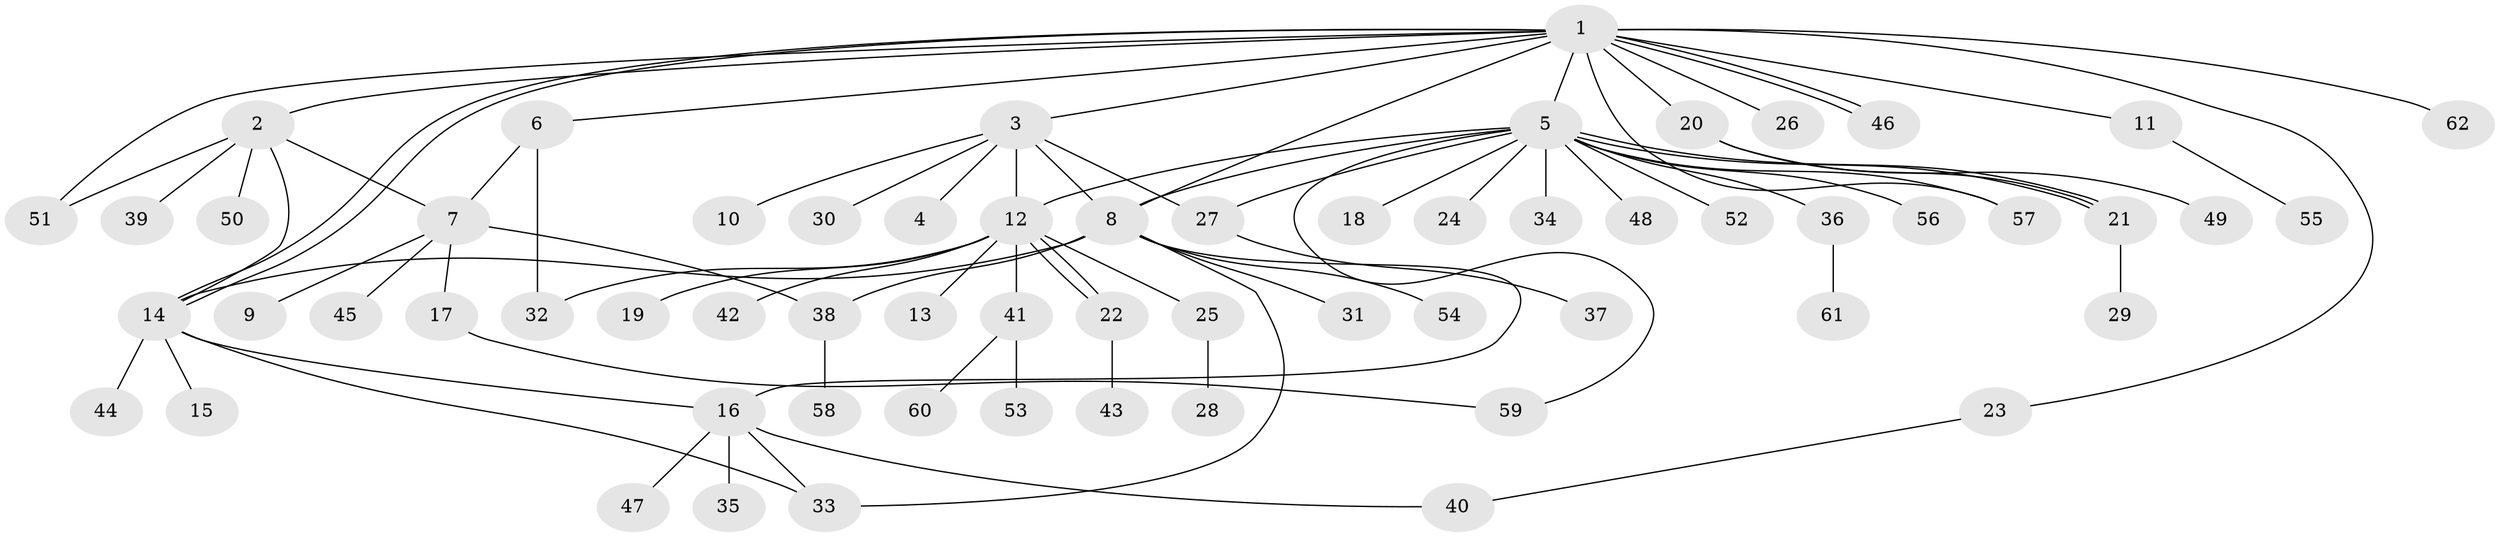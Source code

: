 // coarse degree distribution, {14: 0.020833333333333332, 5: 0.041666666666666664, 6: 0.041666666666666664, 1: 0.6041666666666666, 15: 0.020833333333333332, 3: 0.08333333333333333, 9: 0.020833333333333332, 10: 0.020833333333333332, 7: 0.020833333333333332, 2: 0.125}
// Generated by graph-tools (version 1.1) at 2025/51/02/27/25 19:51:54]
// undirected, 62 vertices, 82 edges
graph export_dot {
graph [start="1"]
  node [color=gray90,style=filled];
  1;
  2;
  3;
  4;
  5;
  6;
  7;
  8;
  9;
  10;
  11;
  12;
  13;
  14;
  15;
  16;
  17;
  18;
  19;
  20;
  21;
  22;
  23;
  24;
  25;
  26;
  27;
  28;
  29;
  30;
  31;
  32;
  33;
  34;
  35;
  36;
  37;
  38;
  39;
  40;
  41;
  42;
  43;
  44;
  45;
  46;
  47;
  48;
  49;
  50;
  51;
  52;
  53;
  54;
  55;
  56;
  57;
  58;
  59;
  60;
  61;
  62;
  1 -- 2;
  1 -- 3;
  1 -- 5;
  1 -- 6;
  1 -- 8;
  1 -- 11;
  1 -- 14;
  1 -- 14;
  1 -- 20;
  1 -- 23;
  1 -- 26;
  1 -- 46;
  1 -- 46;
  1 -- 51;
  1 -- 57;
  1 -- 62;
  2 -- 7;
  2 -- 14;
  2 -- 39;
  2 -- 50;
  2 -- 51;
  3 -- 4;
  3 -- 8;
  3 -- 10;
  3 -- 12;
  3 -- 27;
  3 -- 30;
  5 -- 8;
  5 -- 12;
  5 -- 18;
  5 -- 21;
  5 -- 21;
  5 -- 24;
  5 -- 27;
  5 -- 34;
  5 -- 36;
  5 -- 48;
  5 -- 52;
  5 -- 56;
  5 -- 57;
  5 -- 59;
  6 -- 7;
  6 -- 32;
  7 -- 9;
  7 -- 17;
  7 -- 38;
  7 -- 45;
  8 -- 14;
  8 -- 16;
  8 -- 31;
  8 -- 33;
  8 -- 38;
  8 -- 54;
  11 -- 55;
  12 -- 13;
  12 -- 19;
  12 -- 22;
  12 -- 22;
  12 -- 25;
  12 -- 32;
  12 -- 41;
  12 -- 42;
  14 -- 15;
  14 -- 16;
  14 -- 33;
  14 -- 44;
  16 -- 33;
  16 -- 35;
  16 -- 40;
  16 -- 47;
  17 -- 59;
  20 -- 21;
  20 -- 49;
  21 -- 29;
  22 -- 43;
  23 -- 40;
  25 -- 28;
  27 -- 37;
  36 -- 61;
  38 -- 58;
  41 -- 53;
  41 -- 60;
}
